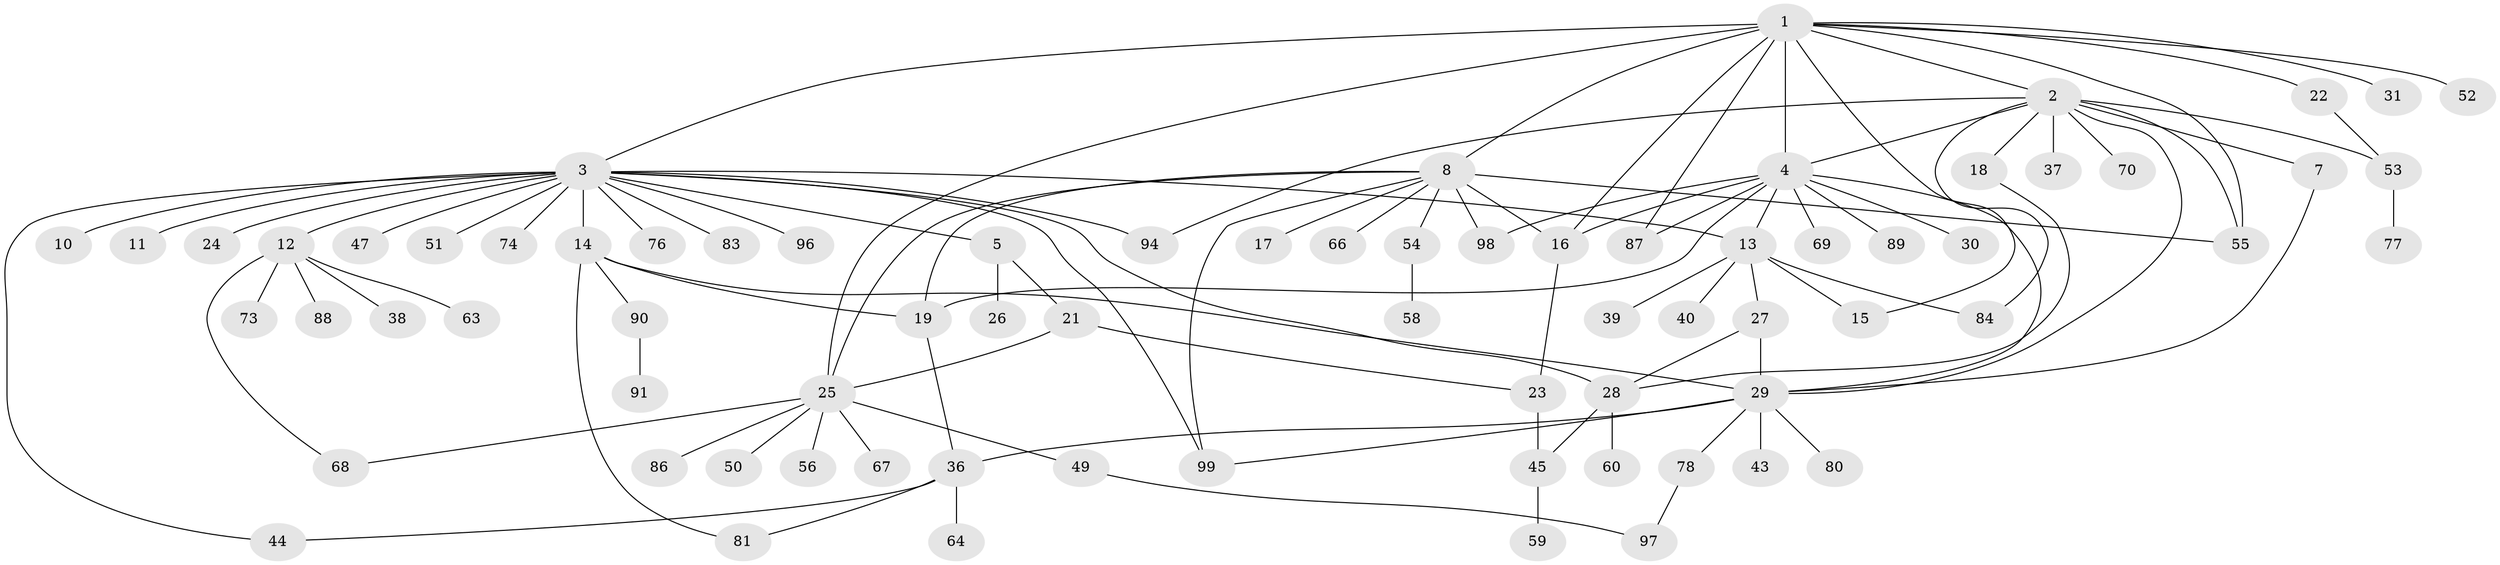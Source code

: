 // original degree distribution, {11: 0.01, 12: 0.01, 20: 0.01, 9: 0.01, 3: 0.12, 4: 0.09, 2: 0.22, 10: 0.01, 1: 0.46, 7: 0.02, 8: 0.02, 6: 0.02}
// Generated by graph-tools (version 1.1) at 2025/38/02/21/25 10:38:54]
// undirected, 75 vertices, 105 edges
graph export_dot {
graph [start="1"]
  node [color=gray90,style=filled];
  1 [super="+20"];
  2 [super="+48"];
  3 [super="+34"];
  4 [super="+6"];
  5 [super="+9"];
  7;
  8 [super="+100"];
  10;
  11 [super="+61"];
  12 [super="+33"];
  13 [super="+95"];
  14 [super="+72"];
  15 [super="+65"];
  16 [super="+35"];
  17;
  18;
  19;
  21 [super="+93"];
  22;
  23;
  24;
  25 [super="+46"];
  26 [super="+62"];
  27 [super="+32"];
  28 [super="+42"];
  29 [super="+41"];
  30 [super="+71"];
  31;
  36 [super="+57"];
  37 [super="+75"];
  38;
  39;
  40;
  43;
  44 [super="+85"];
  45;
  47;
  49;
  50;
  51;
  52;
  53 [super="+82"];
  54 [super="+79"];
  55;
  56;
  58;
  59;
  60;
  63;
  64;
  66;
  67;
  68;
  69;
  70;
  73;
  74;
  76;
  77;
  78 [super="+92"];
  80;
  81;
  83;
  84;
  86;
  87;
  88;
  89;
  90;
  91;
  94;
  96;
  97;
  98;
  99;
  1 -- 2;
  1 -- 3;
  1 -- 4;
  1 -- 8 [weight=2];
  1 -- 16;
  1 -- 25;
  1 -- 31;
  1 -- 52;
  1 -- 55;
  1 -- 87;
  1 -- 22;
  1 -- 15;
  2 -- 4;
  2 -- 7;
  2 -- 18;
  2 -- 37;
  2 -- 53;
  2 -- 55;
  2 -- 70;
  2 -- 84;
  2 -- 94;
  2 -- 29;
  3 -- 5;
  3 -- 10;
  3 -- 11;
  3 -- 12;
  3 -- 13;
  3 -- 14 [weight=2];
  3 -- 24;
  3 -- 28;
  3 -- 47;
  3 -- 51;
  3 -- 74;
  3 -- 76;
  3 -- 83;
  3 -- 94;
  3 -- 96;
  3 -- 99;
  3 -- 44;
  4 -- 13;
  4 -- 19;
  4 -- 29;
  4 -- 69;
  4 -- 98;
  4 -- 16;
  4 -- 89;
  4 -- 30;
  4 -- 87;
  5 -- 21;
  5 -- 26;
  7 -- 29;
  8 -- 16;
  8 -- 17;
  8 -- 25;
  8 -- 54;
  8 -- 55 [weight=2];
  8 -- 66;
  8 -- 98;
  8 -- 99;
  8 -- 19;
  12 -- 38;
  12 -- 63;
  12 -- 68;
  12 -- 73;
  12 -- 88;
  13 -- 15;
  13 -- 27;
  13 -- 39;
  13 -- 40;
  13 -- 84;
  14 -- 81;
  14 -- 19;
  14 -- 90;
  14 -- 29;
  16 -- 23;
  18 -- 28;
  19 -- 36;
  21 -- 23;
  21 -- 25;
  22 -- 53;
  23 -- 45;
  25 -- 67;
  25 -- 49;
  25 -- 50;
  25 -- 68;
  25 -- 86;
  25 -- 56;
  27 -- 28;
  27 -- 29;
  28 -- 45;
  28 -- 60;
  29 -- 43;
  29 -- 99;
  29 -- 36;
  29 -- 78;
  29 -- 80;
  36 -- 44;
  36 -- 64;
  36 -- 81;
  45 -- 59;
  49 -- 97;
  53 -- 77;
  54 -- 58;
  78 -- 97;
  90 -- 91;
}
